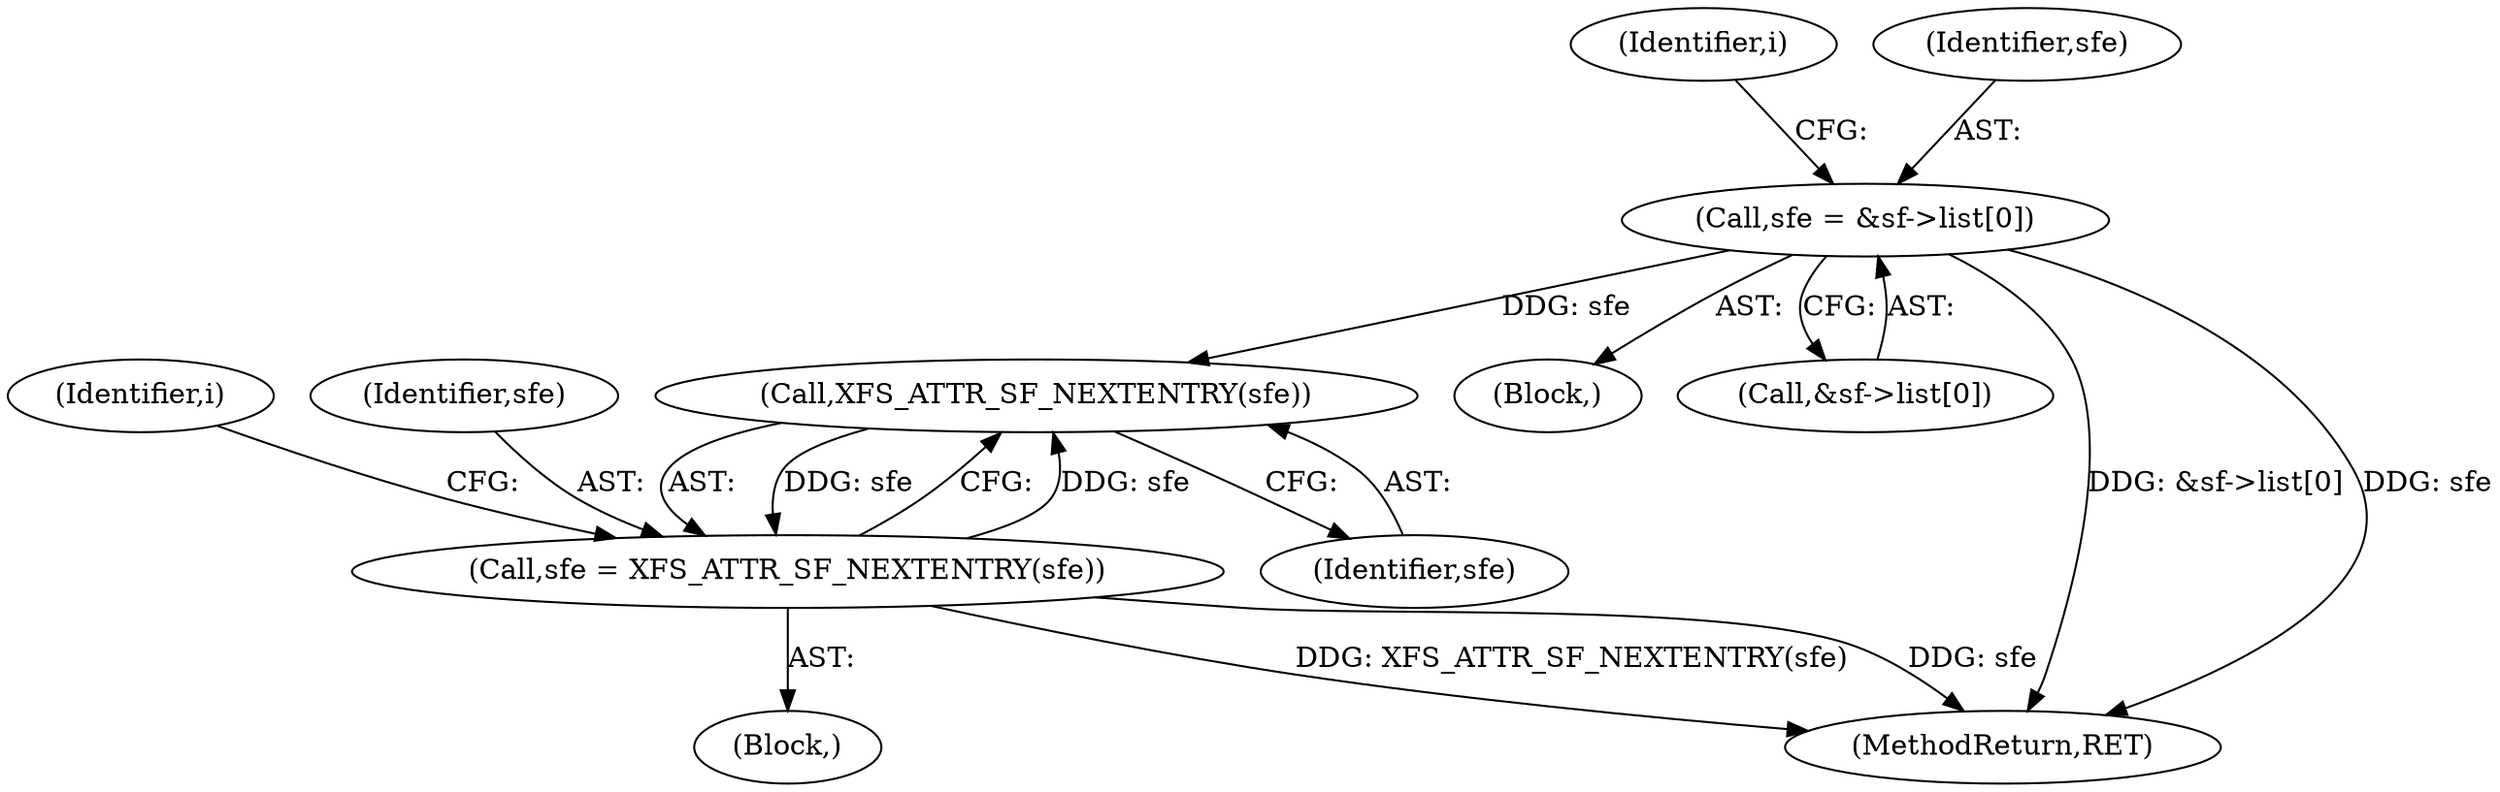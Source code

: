 digraph "0_linux_2e83b79b2d6c78bf1b4aa227938a214dcbddc83f_0@array" {
"1000210" [label="(Call,sfe = &sf->list[0])"];
"1000267" [label="(Call,XFS_ATTR_SF_NEXTENTRY(sfe))"];
"1000265" [label="(Call,sfe = XFS_ATTR_SF_NEXTENTRY(sfe))"];
"1000219" [label="(Identifier,i)"];
"1000265" [label="(Call,sfe = XFS_ATTR_SF_NEXTENTRY(sfe))"];
"1000227" [label="(Block,)"];
"1000226" [label="(Identifier,i)"];
"1000206" [label="(Block,)"];
"1000267" [label="(Call,XFS_ATTR_SF_NEXTENTRY(sfe))"];
"1000268" [label="(Identifier,sfe)"];
"1000212" [label="(Call,&sf->list[0])"];
"1000211" [label="(Identifier,sfe)"];
"1000210" [label="(Call,sfe = &sf->list[0])"];
"1000266" [label="(Identifier,sfe)"];
"1000568" [label="(MethodReturn,RET)"];
"1000210" -> "1000206"  [label="AST: "];
"1000210" -> "1000212"  [label="CFG: "];
"1000211" -> "1000210"  [label="AST: "];
"1000212" -> "1000210"  [label="AST: "];
"1000219" -> "1000210"  [label="CFG: "];
"1000210" -> "1000568"  [label="DDG: &sf->list[0]"];
"1000210" -> "1000568"  [label="DDG: sfe"];
"1000210" -> "1000267"  [label="DDG: sfe"];
"1000267" -> "1000265"  [label="AST: "];
"1000267" -> "1000268"  [label="CFG: "];
"1000268" -> "1000267"  [label="AST: "];
"1000265" -> "1000267"  [label="CFG: "];
"1000267" -> "1000265"  [label="DDG: sfe"];
"1000265" -> "1000267"  [label="DDG: sfe"];
"1000265" -> "1000227"  [label="AST: "];
"1000266" -> "1000265"  [label="AST: "];
"1000226" -> "1000265"  [label="CFG: "];
"1000265" -> "1000568"  [label="DDG: XFS_ATTR_SF_NEXTENTRY(sfe)"];
"1000265" -> "1000568"  [label="DDG: sfe"];
}

